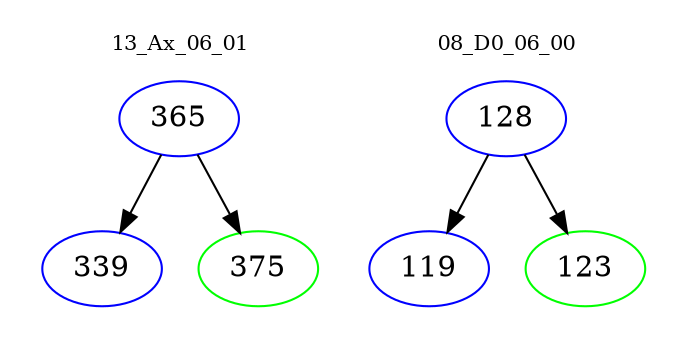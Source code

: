 digraph{
subgraph cluster_0 {
color = white
label = "13_Ax_06_01";
fontsize=10;
T0_365 [label="365", color="blue"]
T0_365 -> T0_339 [color="black"]
T0_339 [label="339", color="blue"]
T0_365 -> T0_375 [color="black"]
T0_375 [label="375", color="green"]
}
subgraph cluster_1 {
color = white
label = "08_D0_06_00";
fontsize=10;
T1_128 [label="128", color="blue"]
T1_128 -> T1_119 [color="black"]
T1_119 [label="119", color="blue"]
T1_128 -> T1_123 [color="black"]
T1_123 [label="123", color="green"]
}
}
